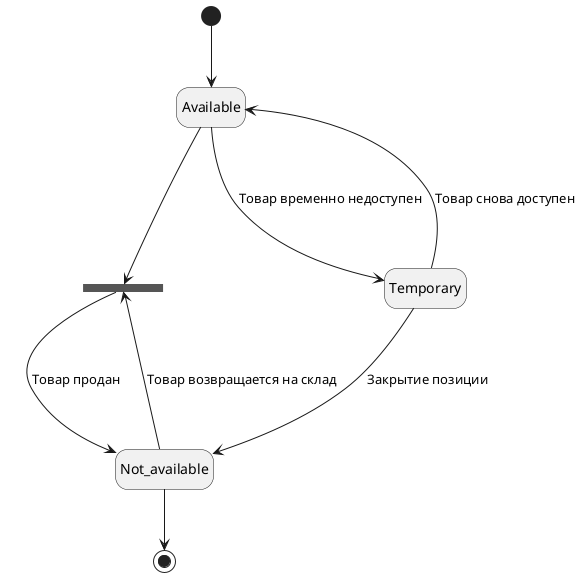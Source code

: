 @startuml
hide empty description
[*] --> Available
state fork_state <<fork>>
Available ---> fork_state
fork_state ---> Not_available : Товар продан
Not_available ---> fork_state : Товар возвращается на склад
Available --> Temporary : Товар временно недоступен
Temporary ---> Available : Товар снова доступен
Temporary --> Not_available : Закрытие позиции
Not_available --> [*]
@enduml